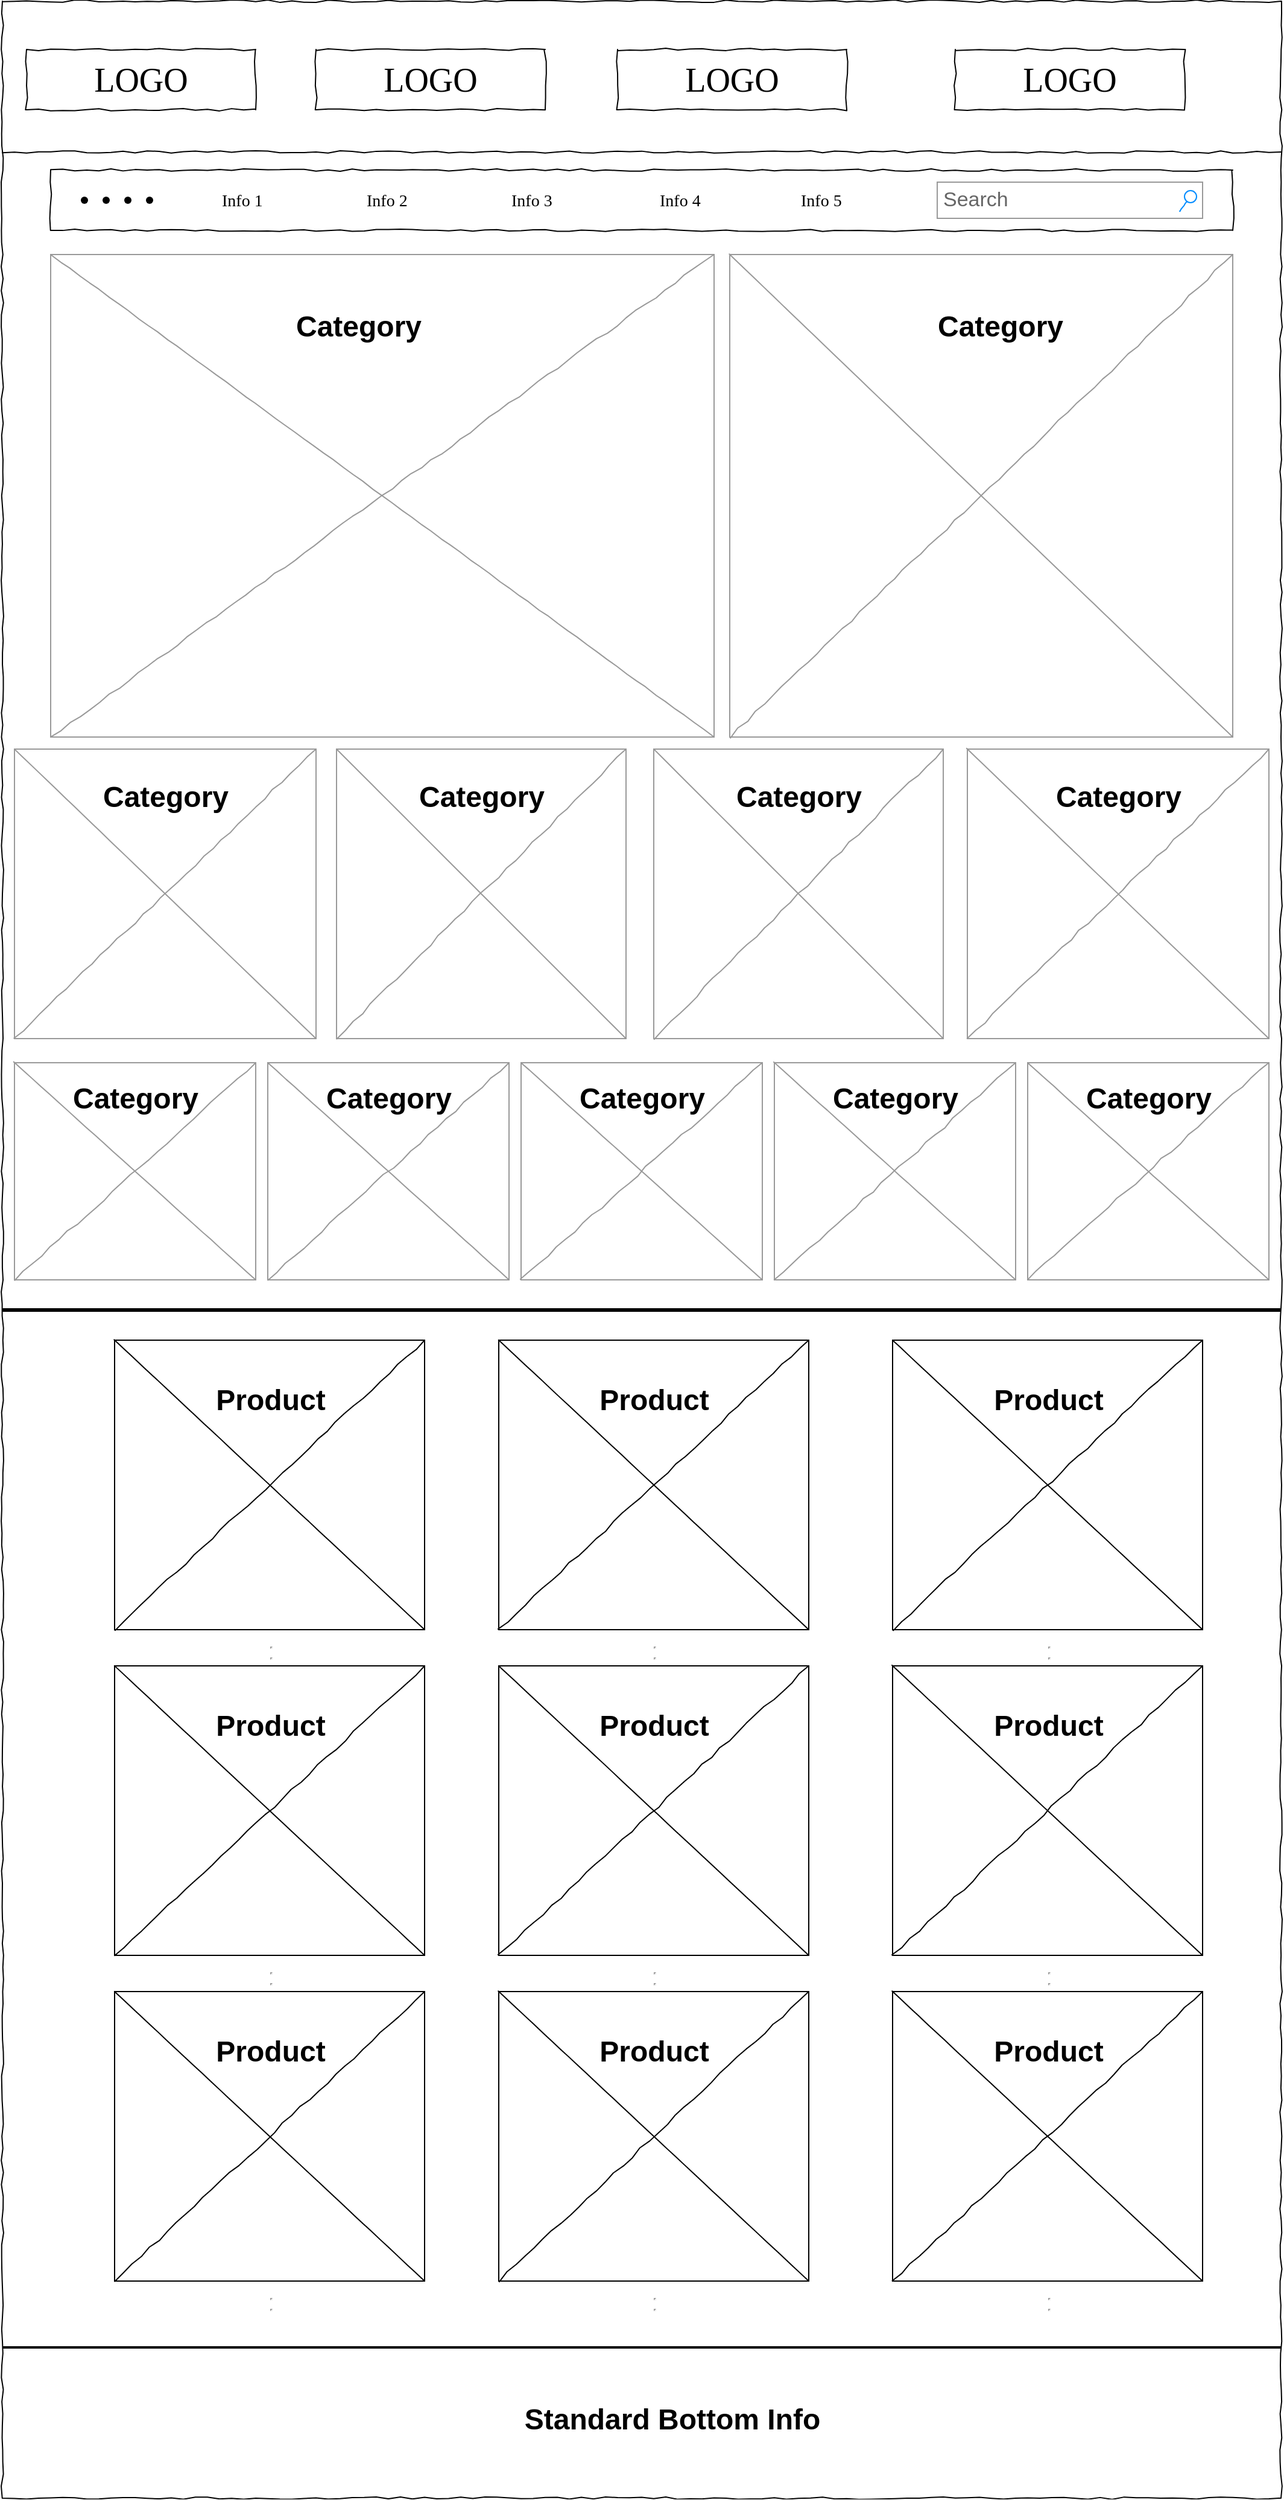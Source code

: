 <mxfile version="19.0.3" type="device"><diagram name="Page-1" id="03018318-947c-dd8e-b7a3-06fadd420f32"><mxGraphModel dx="1545" dy="868" grid="1" gridSize="10" guides="1" tooltips="1" connect="1" arrows="1" fold="1" page="1" pageScale="1" pageWidth="1100" pageHeight="850" background="none" math="0" shadow="0"><root><mxCell id="0"/><mxCell id="1" parent="0"/><mxCell id="677b7b8949515195-1" value="" style="whiteSpace=wrap;html=1;rounded=0;shadow=0;labelBackgroundColor=none;strokeColor=#000000;strokeWidth=1;fillColor=none;fontFamily=Verdana;fontSize=12;fontColor=#000000;align=center;comic=1;" parent="1" vertex="1"><mxGeometry x="20" y="20" width="1060" height="2070" as="geometry"/></mxCell><mxCell id="677b7b8949515195-2" value="LOGO" style="whiteSpace=wrap;html=1;rounded=0;shadow=0;labelBackgroundColor=none;strokeWidth=1;fontFamily=Verdana;fontSize=28;align=center;comic=1;" parent="1" vertex="1"><mxGeometry x="40" y="60" width="190" height="50" as="geometry"/></mxCell><mxCell id="677b7b8949515195-3" value="Search" style="strokeWidth=1;shadow=0;dashed=0;align=center;html=1;shape=mxgraph.mockup.forms.searchBox;strokeColor=#999999;mainText=;strokeColor2=#008cff;fontColor=#666666;fontSize=17;align=left;spacingLeft=3;rounded=0;labelBackgroundColor=none;comic=1;" parent="1" vertex="1"><mxGeometry x="795" y="170" width="220" height="30" as="geometry"/></mxCell><mxCell id="677b7b8949515195-9" value="" style="line;strokeWidth=1;html=1;rounded=0;shadow=0;labelBackgroundColor=none;fillColor=none;fontFamily=Verdana;fontSize=14;fontColor=#000000;align=center;comic=1;" parent="1" vertex="1"><mxGeometry x="20" y="140" width="1060" height="10" as="geometry"/></mxCell><mxCell id="677b7b8949515195-10" value="" style="whiteSpace=wrap;html=1;rounded=0;shadow=0;labelBackgroundColor=none;strokeWidth=1;fillColor=none;fontFamily=Verdana;fontSize=12;align=center;comic=1;" parent="1" vertex="1"><mxGeometry x="60" y="160" width="980" height="50" as="geometry"/></mxCell><mxCell id="677b7b8949515195-11" value="Info 1" style="text;html=1;points=[];align=left;verticalAlign=top;spacingTop=-4;fontSize=14;fontFamily=Verdana" parent="1" vertex="1"><mxGeometry x="200" y="175" width="60" height="20" as="geometry"/></mxCell><mxCell id="677b7b8949515195-12" value="Info 2" style="text;html=1;points=[];align=left;verticalAlign=top;spacingTop=-4;fontSize=14;fontFamily=Verdana" parent="1" vertex="1"><mxGeometry x="320" y="175" width="60" height="20" as="geometry"/></mxCell><mxCell id="677b7b8949515195-13" value="Info 3" style="text;html=1;points=[];align=left;verticalAlign=top;spacingTop=-4;fontSize=14;fontFamily=Verdana" parent="1" vertex="1"><mxGeometry x="440" y="175" width="60" height="20" as="geometry"/></mxCell><mxCell id="677b7b8949515195-14" value="Info 4" style="text;html=1;points=[];align=left;verticalAlign=top;spacingTop=-4;fontSize=14;fontFamily=Verdana" parent="1" vertex="1"><mxGeometry x="563" y="175" width="60" height="20" as="geometry"/></mxCell><mxCell id="677b7b8949515195-16" value="" style="verticalLabelPosition=bottom;shadow=0;dashed=0;align=center;html=1;verticalAlign=top;strokeWidth=1;shape=mxgraph.mockup.graphics.simpleIcon;strokeColor=#999999;rounded=0;labelBackgroundColor=none;fontFamily=Verdana;fontSize=14;fontColor=#000000;comic=1;" parent="1" vertex="1"><mxGeometry x="60" y="230" width="550" height="400" as="geometry"/></mxCell><mxCell id="ZxWsJNwRRizNL6WotGqY-2" value="LOGO" style="whiteSpace=wrap;html=1;rounded=0;shadow=0;labelBackgroundColor=none;strokeWidth=1;fontFamily=Verdana;fontSize=28;align=center;comic=1;" parent="1" vertex="1"><mxGeometry x="280" y="60" width="190" height="50" as="geometry"/></mxCell><mxCell id="ZxWsJNwRRizNL6WotGqY-3" value="LOGO" style="whiteSpace=wrap;html=1;rounded=0;shadow=0;labelBackgroundColor=none;strokeWidth=1;fontFamily=Verdana;fontSize=28;align=center;comic=1;" parent="1" vertex="1"><mxGeometry x="530" y="60" width="190" height="50" as="geometry"/></mxCell><mxCell id="ZxWsJNwRRizNL6WotGqY-4" value="LOGO" style="whiteSpace=wrap;html=1;rounded=0;shadow=0;labelBackgroundColor=none;strokeWidth=1;fontFamily=Verdana;fontSize=28;align=center;comic=1;" parent="1" vertex="1"><mxGeometry x="810" y="60" width="190" height="50" as="geometry"/></mxCell><mxCell id="ZxWsJNwRRizNL6WotGqY-5" value="" style="verticalLabelPosition=bottom;shadow=0;dashed=0;align=center;html=1;verticalAlign=top;strokeWidth=1;shape=mxgraph.mockup.graphics.simpleIcon;strokeColor=#999999;rounded=0;labelBackgroundColor=none;fontFamily=Verdana;fontSize=14;fontColor=#000000;comic=1;" parent="1" vertex="1"><mxGeometry x="623" y="230" width="417" height="400" as="geometry"/></mxCell><mxCell id="ZxWsJNwRRizNL6WotGqY-6" value="" style="verticalLabelPosition=bottom;shadow=0;dashed=0;align=center;html=1;verticalAlign=top;strokeWidth=1;shape=mxgraph.mockup.graphics.simpleIcon;strokeColor=#999999;rounded=0;labelBackgroundColor=none;fontFamily=Verdana;fontSize=14;fontColor=#000000;comic=1;" parent="1" vertex="1"><mxGeometry x="30" y="640" width="250" height="240" as="geometry"/></mxCell><mxCell id="ZxWsJNwRRizNL6WotGqY-7" value="" style="verticalLabelPosition=bottom;shadow=0;dashed=0;align=center;html=1;verticalAlign=top;strokeWidth=1;shape=mxgraph.mockup.graphics.simpleIcon;strokeColor=#999999;rounded=0;labelBackgroundColor=none;fontFamily=Verdana;fontSize=14;fontColor=#000000;comic=1;" parent="1" vertex="1"><mxGeometry x="297" y="640" width="240" height="240" as="geometry"/></mxCell><mxCell id="ZxWsJNwRRizNL6WotGqY-8" value="" style="verticalLabelPosition=bottom;shadow=0;dashed=0;align=center;html=1;verticalAlign=top;strokeWidth=1;shape=mxgraph.mockup.graphics.simpleIcon;strokeColor=#999999;rounded=0;labelBackgroundColor=none;fontFamily=Verdana;fontSize=14;fontColor=#000000;comic=1;" parent="1" vertex="1"><mxGeometry x="560" y="640" width="240" height="240" as="geometry"/></mxCell><mxCell id="ZxWsJNwRRizNL6WotGqY-9" value="" style="verticalLabelPosition=bottom;shadow=0;dashed=0;align=center;html=1;verticalAlign=top;strokeWidth=1;shape=mxgraph.mockup.graphics.simpleIcon;strokeColor=#999999;rounded=0;labelBackgroundColor=none;fontFamily=Verdana;fontSize=14;fontColor=#000000;comic=1;" parent="1" vertex="1"><mxGeometry x="820" y="640" width="250" height="240" as="geometry"/></mxCell><mxCell id="ZxWsJNwRRizNL6WotGqY-20" value="" style="verticalLabelPosition=bottom;shadow=0;dashed=0;align=center;html=1;verticalAlign=top;strokeWidth=1;shape=mxgraph.mockup.graphics.simpleIcon;strokeColor=#999999;rounded=0;labelBackgroundColor=none;fontFamily=Verdana;fontSize=14;fontColor=#000000;comic=1;" parent="1" vertex="1"><mxGeometry x="450" y="900" width="200" height="180" as="geometry"/></mxCell><mxCell id="ZxWsJNwRRizNL6WotGqY-21" value="" style="verticalLabelPosition=bottom;shadow=0;dashed=0;align=center;html=1;verticalAlign=top;strokeWidth=1;shape=mxgraph.mockup.graphics.simpleIcon;strokeColor=#999999;rounded=0;labelBackgroundColor=none;fontFamily=Verdana;fontSize=14;fontColor=#000000;comic=1;" parent="1" vertex="1"><mxGeometry x="240" y="900" width="200" height="180" as="geometry"/></mxCell><mxCell id="ZxWsJNwRRizNL6WotGqY-22" value="" style="verticalLabelPosition=bottom;shadow=0;dashed=0;align=center;html=1;verticalAlign=top;strokeWidth=1;shape=mxgraph.mockup.graphics.simpleIcon;strokeColor=#999999;rounded=0;labelBackgroundColor=none;fontFamily=Verdana;fontSize=14;fontColor=#000000;comic=1;" parent="1" vertex="1"><mxGeometry x="30" y="900" width="200" height="180" as="geometry"/></mxCell><mxCell id="ZxWsJNwRRizNL6WotGqY-23" value="" style="verticalLabelPosition=bottom;shadow=0;dashed=0;align=center;html=1;verticalAlign=top;strokeWidth=1;shape=mxgraph.mockup.graphics.simpleIcon;strokeColor=#999999;rounded=0;labelBackgroundColor=none;fontFamily=Verdana;fontSize=14;fontColor=#000000;comic=1;" parent="1" vertex="1"><mxGeometry x="870" y="900" width="200" height="180" as="geometry"/></mxCell><mxCell id="ZxWsJNwRRizNL6WotGqY-24" value="" style="verticalLabelPosition=bottom;shadow=0;dashed=0;align=center;html=1;verticalAlign=top;strokeWidth=1;shape=mxgraph.mockup.graphics.simpleIcon;strokeColor=#999999;rounded=0;labelBackgroundColor=none;fontFamily=Verdana;fontSize=14;fontColor=#000000;comic=1;" parent="1" vertex="1"><mxGeometry x="660" y="900" width="200" height="180" as="geometry"/></mxCell><mxCell id="ZxWsJNwRRizNL6WotGqY-25" value="Category" style="text;strokeColor=none;fillColor=none;html=1;fontSize=24;fontStyle=1;verticalAlign=middle;align=center;" parent="1" vertex="1"><mxGeometry x="225" y="260" width="180" height="60" as="geometry"/></mxCell><mxCell id="ZxWsJNwRRizNL6WotGqY-26" value="Category" style="text;strokeColor=none;fillColor=none;html=1;fontSize=24;fontStyle=1;verticalAlign=middle;align=center;" parent="1" vertex="1"><mxGeometry x="756.5" y="260" width="180" height="60" as="geometry"/></mxCell><mxCell id="ZxWsJNwRRizNL6WotGqY-27" value="Category" style="text;strokeColor=none;fillColor=none;html=1;fontSize=24;fontStyle=1;verticalAlign=middle;align=center;" parent="1" vertex="1"><mxGeometry x="85" y="660" width="140" height="40" as="geometry"/></mxCell><mxCell id="ZxWsJNwRRizNL6WotGqY-28" value="Category" style="text;strokeColor=none;fillColor=none;html=1;fontSize=24;fontStyle=1;verticalAlign=middle;align=center;" parent="1" vertex="1"><mxGeometry x="347" y="660" width="140" height="40" as="geometry"/></mxCell><mxCell id="ZxWsJNwRRizNL6WotGqY-29" value="Category" style="text;strokeColor=none;fillColor=none;html=1;fontSize=24;fontStyle=1;verticalAlign=middle;align=center;" parent="1" vertex="1"><mxGeometry x="610" y="660" width="140" height="40" as="geometry"/></mxCell><mxCell id="ZxWsJNwRRizNL6WotGqY-30" value="Category" style="text;strokeColor=none;fillColor=none;html=1;fontSize=24;fontStyle=1;verticalAlign=middle;align=center;" parent="1" vertex="1"><mxGeometry x="875" y="660" width="140" height="40" as="geometry"/></mxCell><mxCell id="ZxWsJNwRRizNL6WotGqY-31" value="Category" style="text;strokeColor=none;fillColor=none;html=1;fontSize=24;fontStyle=1;verticalAlign=middle;align=center;" parent="1" vertex="1"><mxGeometry x="60" y="910" width="140" height="40" as="geometry"/></mxCell><mxCell id="ZxWsJNwRRizNL6WotGqY-32" value="Category" style="text;strokeColor=none;fillColor=none;html=1;fontSize=24;fontStyle=1;verticalAlign=middle;align=center;" parent="1" vertex="1"><mxGeometry x="270" y="910" width="140" height="40" as="geometry"/></mxCell><mxCell id="ZxWsJNwRRizNL6WotGqY-33" value="Category" style="text;strokeColor=none;fillColor=none;html=1;fontSize=24;fontStyle=1;verticalAlign=middle;align=center;" parent="1" vertex="1"><mxGeometry x="480" y="910" width="140" height="40" as="geometry"/></mxCell><mxCell id="ZxWsJNwRRizNL6WotGqY-34" value="Category" style="text;strokeColor=none;fillColor=none;html=1;fontSize=24;fontStyle=1;verticalAlign=middle;align=center;" parent="1" vertex="1"><mxGeometry x="690" y="910" width="140" height="40" as="geometry"/></mxCell><mxCell id="ZxWsJNwRRizNL6WotGqY-35" value="Category" style="text;strokeColor=none;fillColor=none;html=1;fontSize=24;fontStyle=1;verticalAlign=middle;align=center;" parent="1" vertex="1"><mxGeometry x="900" y="910" width="140" height="40" as="geometry"/></mxCell><mxCell id="ZxWsJNwRRizNL6WotGqY-36" value="Info 5" style="text;html=1;points=[];align=left;verticalAlign=top;spacingTop=-4;fontSize=14;fontFamily=Verdana" parent="1" vertex="1"><mxGeometry x="680" y="175" width="60" height="20" as="geometry"/></mxCell><mxCell id="ZxWsJNwRRizNL6WotGqY-37" value="&lt;hr&gt;&lt;hr&gt;" style="verticalLabelPosition=bottom;shadow=0;dashed=0;align=center;html=1;verticalAlign=top;strokeWidth=1;shape=mxgraph.mockup.graphics.simpleIcon;rounded=0;labelBackgroundColor=none;fontFamily=Verdana;fontSize=14;comic=1;" parent="1" vertex="1"><mxGeometry x="113" y="1130" width="257" height="240" as="geometry"/></mxCell><mxCell id="ZxWsJNwRRizNL6WotGqY-38" value="&lt;hr&gt;&lt;hr&gt;" style="verticalLabelPosition=bottom;shadow=0;dashed=0;align=center;html=1;verticalAlign=top;strokeWidth=1;shape=mxgraph.mockup.graphics.simpleIcon;rounded=0;labelBackgroundColor=none;fontFamily=Verdana;fontSize=14;comic=1;" parent="1" vertex="1"><mxGeometry x="431.5" y="1130" width="257" height="240" as="geometry"/></mxCell><mxCell id="ZxWsJNwRRizNL6WotGqY-39" value="&lt;hr&gt;&lt;hr&gt;" style="verticalLabelPosition=bottom;shadow=0;dashed=0;align=center;html=1;verticalAlign=top;strokeWidth=1;shape=mxgraph.mockup.graphics.simpleIcon;rounded=0;labelBackgroundColor=none;fontFamily=Verdana;fontSize=14;comic=1;" parent="1" vertex="1"><mxGeometry x="758" y="1130" width="257" height="240" as="geometry"/></mxCell><mxCell id="ZxWsJNwRRizNL6WotGqY-40" value="&lt;hr&gt;&lt;hr&gt;" style="verticalLabelPosition=bottom;shadow=0;dashed=0;align=center;html=1;verticalAlign=top;strokeWidth=1;shape=mxgraph.mockup.graphics.simpleIcon;rounded=0;labelBackgroundColor=none;fontFamily=Verdana;fontSize=14;comic=1;" parent="1" vertex="1"><mxGeometry x="113" y="1400" width="257" height="240" as="geometry"/></mxCell><mxCell id="ZxWsJNwRRizNL6WotGqY-41" value="&lt;hr&gt;&lt;hr&gt;" style="verticalLabelPosition=bottom;shadow=0;dashed=0;align=center;html=1;verticalAlign=top;strokeWidth=1;shape=mxgraph.mockup.graphics.simpleIcon;rounded=0;labelBackgroundColor=none;fontFamily=Verdana;fontSize=14;comic=1;" parent="1" vertex="1"><mxGeometry x="431.5" y="1400" width="257" height="240" as="geometry"/></mxCell><mxCell id="ZxWsJNwRRizNL6WotGqY-42" value="&lt;hr&gt;&lt;hr&gt;" style="verticalLabelPosition=bottom;shadow=0;dashed=0;align=center;html=1;verticalAlign=top;strokeWidth=1;shape=mxgraph.mockup.graphics.simpleIcon;rounded=0;labelBackgroundColor=none;fontFamily=Verdana;fontSize=14;comic=1;" parent="1" vertex="1"><mxGeometry x="758" y="1400" width="257" height="240" as="geometry"/></mxCell><mxCell id="ZxWsJNwRRizNL6WotGqY-43" value="&lt;hr&gt;&lt;hr&gt;" style="verticalLabelPosition=bottom;shadow=0;dashed=0;align=center;html=1;verticalAlign=top;strokeWidth=1;shape=mxgraph.mockup.graphics.simpleIcon;rounded=0;labelBackgroundColor=none;fontFamily=Verdana;fontSize=14;comic=1;" parent="1" vertex="1"><mxGeometry x="113" y="1670" width="257" height="240" as="geometry"/></mxCell><mxCell id="ZxWsJNwRRizNL6WotGqY-44" value="&lt;hr&gt;&lt;hr&gt;" style="verticalLabelPosition=bottom;shadow=0;dashed=0;align=center;html=1;verticalAlign=top;strokeWidth=1;shape=mxgraph.mockup.graphics.simpleIcon;rounded=0;labelBackgroundColor=none;fontFamily=Verdana;fontSize=14;comic=1;" parent="1" vertex="1"><mxGeometry x="431.5" y="1670" width="257" height="240" as="geometry"/></mxCell><mxCell id="ZxWsJNwRRizNL6WotGqY-45" value="&lt;hr&gt;&lt;hr&gt;" style="verticalLabelPosition=bottom;shadow=0;dashed=0;align=center;html=1;verticalAlign=top;strokeWidth=1;shape=mxgraph.mockup.graphics.simpleIcon;rounded=0;labelBackgroundColor=none;fontFamily=Verdana;fontSize=14;comic=1;" parent="1" vertex="1"><mxGeometry x="758" y="1670" width="257" height="240" as="geometry"/></mxCell><mxCell id="ZxWsJNwRRizNL6WotGqY-46" value="" style="line;strokeWidth=2;html=1;fillColor=#FF8000;" parent="1" vertex="1"><mxGeometry x="20" y="1960" width="1060" height="10" as="geometry"/></mxCell><mxCell id="ZxWsJNwRRizNL6WotGqY-47" value="Standard Bottom Info" style="text;strokeColor=none;fillColor=none;html=1;fontSize=24;fontStyle=1;verticalAlign=middle;align=center;" parent="1" vertex="1"><mxGeometry x="150" y="1980" width="850" height="90" as="geometry"/></mxCell><mxCell id="ZxWsJNwRRizNL6WotGqY-48" value="Product" style="text;strokeColor=none;fillColor=none;html=1;fontSize=24;fontStyle=1;verticalAlign=middle;align=center;" parent="1" vertex="1"><mxGeometry x="191.5" y="1160" width="100" height="40" as="geometry"/></mxCell><mxCell id="ZxWsJNwRRizNL6WotGqY-49" value="Product" style="text;strokeColor=none;fillColor=none;html=1;fontSize=24;fontStyle=1;verticalAlign=middle;align=center;" parent="1" vertex="1"><mxGeometry x="191.5" y="1430" width="100" height="40" as="geometry"/></mxCell><mxCell id="ZxWsJNwRRizNL6WotGqY-50" value="Product" style="text;strokeColor=none;fillColor=none;html=1;fontSize=24;fontStyle=1;verticalAlign=middle;align=center;" parent="1" vertex="1"><mxGeometry x="191.5" y="1700" width="100" height="40" as="geometry"/></mxCell><mxCell id="ZxWsJNwRRizNL6WotGqY-51" value="Product" style="text;strokeColor=none;fillColor=none;html=1;fontSize=24;fontStyle=1;verticalAlign=middle;align=center;" parent="1" vertex="1"><mxGeometry x="510" y="1700" width="100" height="40" as="geometry"/></mxCell><mxCell id="ZxWsJNwRRizNL6WotGqY-52" value="Product" style="text;strokeColor=none;fillColor=none;html=1;fontSize=24;fontStyle=1;verticalAlign=middle;align=center;" parent="1" vertex="1"><mxGeometry x="510" y="1430" width="100" height="40" as="geometry"/></mxCell><mxCell id="ZxWsJNwRRizNL6WotGqY-53" value="Product" style="text;strokeColor=none;fillColor=none;html=1;fontSize=24;fontStyle=1;verticalAlign=middle;align=center;" parent="1" vertex="1"><mxGeometry x="510" y="1160" width="100" height="40" as="geometry"/></mxCell><mxCell id="ZxWsJNwRRizNL6WotGqY-54" value="Product" style="text;strokeColor=none;fillColor=none;html=1;fontSize=24;fontStyle=1;verticalAlign=middle;align=center;" parent="1" vertex="1"><mxGeometry x="836.5" y="1160" width="100" height="40" as="geometry"/></mxCell><mxCell id="ZxWsJNwRRizNL6WotGqY-55" value="Product" style="text;strokeColor=none;fillColor=none;html=1;fontSize=24;fontStyle=1;verticalAlign=middle;align=center;" parent="1" vertex="1"><mxGeometry x="836.5" y="1430" width="100" height="40" as="geometry"/></mxCell><mxCell id="ZxWsJNwRRizNL6WotGqY-56" value="Product" style="text;strokeColor=none;fillColor=none;html=1;fontSize=24;fontStyle=1;verticalAlign=middle;align=center;" parent="1" vertex="1"><mxGeometry x="836.5" y="1700" width="100" height="40" as="geometry"/></mxCell><mxCell id="ZxWsJNwRRizNL6WotGqY-60" value="" style="verticalLabelPosition=bottom;shadow=0;dashed=0;align=center;html=1;verticalAlign=top;strokeWidth=1;shape=mxgraph.mockup.navigation.pageControl;fillColor=#000000;strokeColor=#000000;" parent="1" vertex="1"><mxGeometry x="85" y="175" width="60" height="20" as="geometry"/></mxCell><mxCell id="ZxWsJNwRRizNL6WotGqY-61" value="" style="line;strokeWidth=3;html=1;fillColor=#000000;" parent="1" vertex="1"><mxGeometry x="20" y="1100" width="1060" height="10" as="geometry"/></mxCell></root></mxGraphModel></diagram></mxfile>